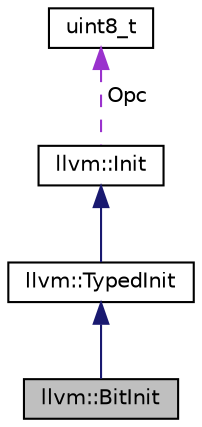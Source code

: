 digraph "llvm::BitInit"
{
 // LATEX_PDF_SIZE
  bgcolor="transparent";
  edge [fontname="Helvetica",fontsize="10",labelfontname="Helvetica",labelfontsize="10"];
  node [fontname="Helvetica",fontsize="10",shape="box"];
  Node1 [label="llvm::BitInit",height=0.2,width=0.4,color="black", fillcolor="grey75", style="filled", fontcolor="black",tooltip="'true'/'false' - Represent a concrete initializer for a bit."];
  Node2 -> Node1 [dir="back",color="midnightblue",fontsize="10",style="solid",fontname="Helvetica"];
  Node2 [label="llvm::TypedInit",height=0.2,width=0.4,color="black",URL="$classllvm_1_1TypedInit.html",tooltip="This is the common super-class of types that have a specific, explicit, type."];
  Node3 -> Node2 [dir="back",color="midnightblue",fontsize="10",style="solid",fontname="Helvetica"];
  Node3 [label="llvm::Init",height=0.2,width=0.4,color="black",URL="$classllvm_1_1Init.html",tooltip=" "];
  Node4 -> Node3 [dir="back",color="darkorchid3",fontsize="10",style="dashed",label=" Opc" ,fontname="Helvetica"];
  Node4 [label="uint8_t",height=0.2,width=0.4,color="black",tooltip=" "];
}
